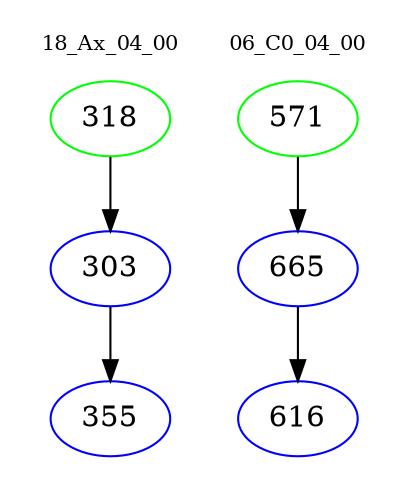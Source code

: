digraph{
subgraph cluster_0 {
color = white
label = "18_Ax_04_00";
fontsize=10;
T0_318 [label="318", color="green"]
T0_318 -> T0_303 [color="black"]
T0_303 [label="303", color="blue"]
T0_303 -> T0_355 [color="black"]
T0_355 [label="355", color="blue"]
}
subgraph cluster_1 {
color = white
label = "06_C0_04_00";
fontsize=10;
T1_571 [label="571", color="green"]
T1_571 -> T1_665 [color="black"]
T1_665 [label="665", color="blue"]
T1_665 -> T1_616 [color="black"]
T1_616 [label="616", color="blue"]
}
}
